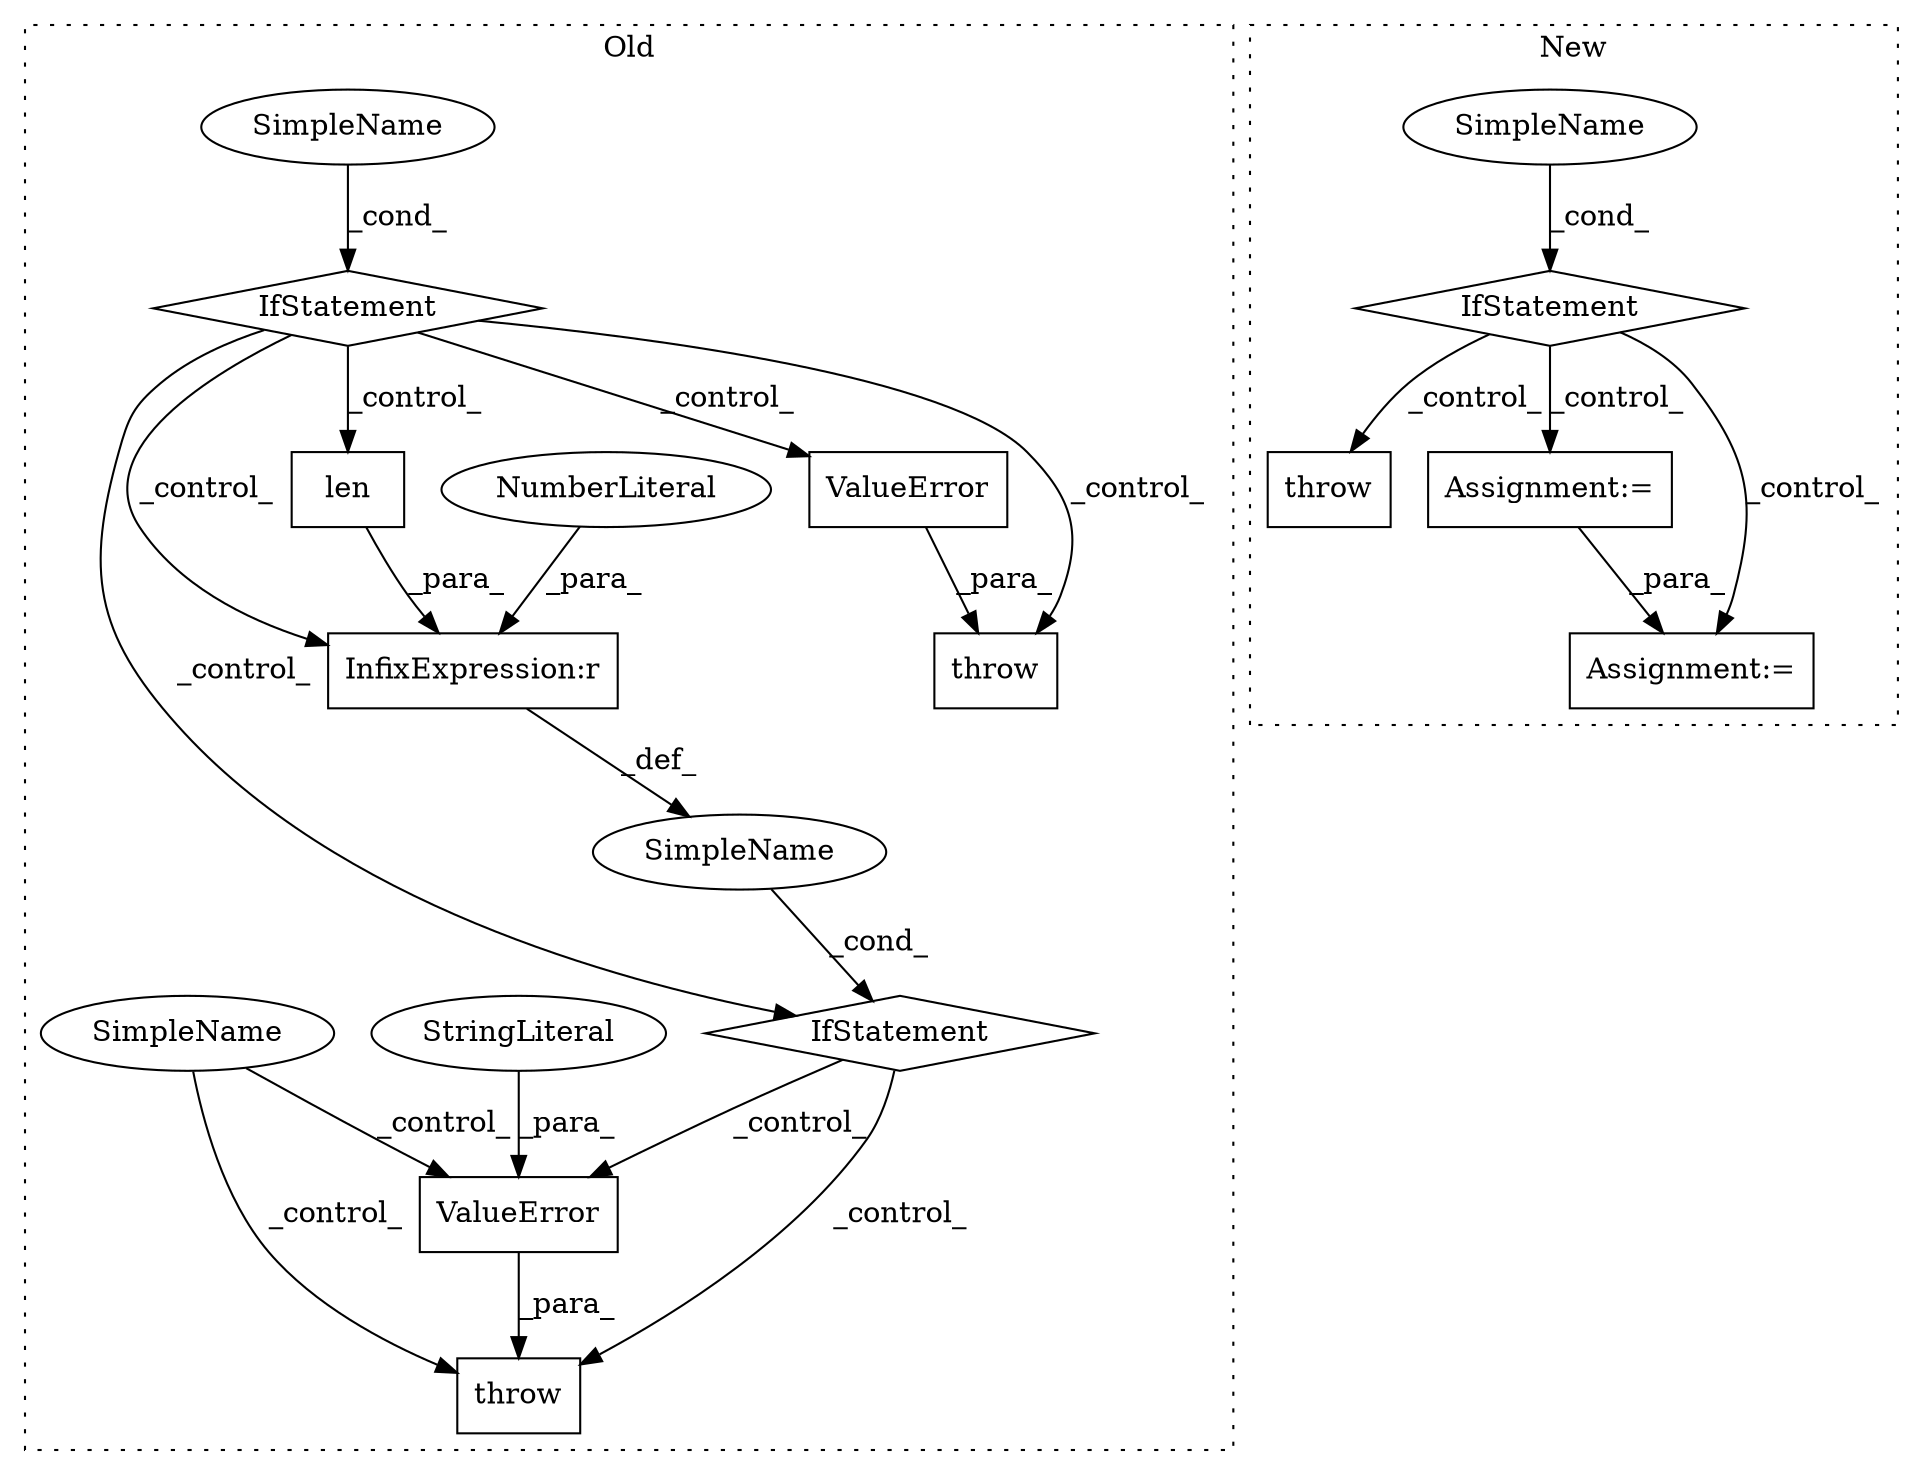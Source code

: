 digraph G {
subgraph cluster0 {
1 [label="ValueError" a="32" s="42367,42443" l="11,1" shape="box"];
3 [label="throw" a="53" s="42361" l="6" shape="box"];
4 [label="SimpleName" a="42" s="" l="" shape="ellipse"];
5 [label="IfStatement" a="25" s="42173,42203" l="4,2" shape="diamond"];
6 [label="StringLiteral" a="45" s="42378" l="65" shape="ellipse"];
7 [label="InfixExpression:r" a="27" s="42198" l="4" shape="box"];
8 [label="IfStatement" a="25" s="42059,42089" l="4,2" shape="diamond"];
9 [label="SimpleName" a="42" s="" l="" shape="ellipse"];
10 [label="ValueError" a="32" s="42105,42160" l="11,1" shape="box"];
11 [label="throw" a="53" s="42099" l="6" shape="box"];
16 [label="len" a="32" s="42177,42197" l="4,1" shape="box"];
17 [label="NumberLiteral" a="34" s="42202" l="1" shape="ellipse"];
18 [label="SimpleName" a="42" s="" l="" shape="ellipse"];
label = "Old";
style="dotted";
}
subgraph cluster1 {
2 [label="IfStatement" a="25" s="29491,29522" l="4,2" shape="diamond"];
12 [label="SimpleName" a="42" s="" l="" shape="ellipse"];
13 [label="throw" a="53" s="29869" l="6" shape="box"];
14 [label="Assignment:=" a="7" s="29709" l="1" shape="box"];
15 [label="Assignment:=" a="7" s="29796" l="8" shape="box"];
label = "New";
style="dotted";
}
1 -> 3 [label="_para_"];
2 -> 14 [label="_control_"];
2 -> 13 [label="_control_"];
2 -> 15 [label="_control_"];
4 -> 5 [label="_cond_"];
5 -> 3 [label="_control_"];
5 -> 1 [label="_control_"];
6 -> 1 [label="_para_"];
7 -> 4 [label="_def_"];
8 -> 16 [label="_control_"];
8 -> 5 [label="_control_"];
8 -> 7 [label="_control_"];
8 -> 11 [label="_control_"];
8 -> 10 [label="_control_"];
9 -> 8 [label="_cond_"];
10 -> 11 [label="_para_"];
12 -> 2 [label="_cond_"];
14 -> 15 [label="_para_"];
16 -> 7 [label="_para_"];
17 -> 7 [label="_para_"];
18 -> 1 [label="_control_"];
18 -> 3 [label="_control_"];
}